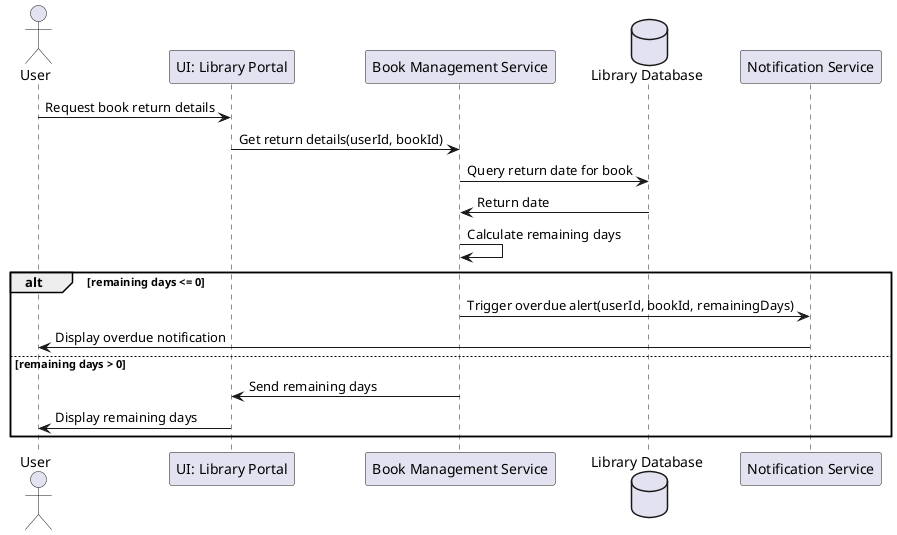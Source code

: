 @startuml
actor User
participant "UI: Library Portal" as UI
participant "Book Management Service" as BookService
database "Library Database" as DB
participant "Notification Service" as Notification

User -> UI: Request book return details
UI -> BookService: Get return details(userId, bookId)
BookService -> DB: Query return date for book
DB -> BookService: Return date
BookService -> BookService: Calculate remaining days
alt remaining days <= 0
  BookService -> Notification: Trigger overdue alert(userId, bookId, remainingDays)
  Notification -> User: Display overdue notification
else remaining days > 0
  BookService -> UI: Send remaining days
  UI -> User: Display remaining days
end
@enduml